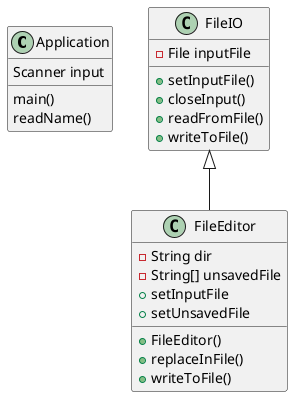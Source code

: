 @startuml
'https://plantuml.com/class-diagram

class Application {
    Scanner input
    main()
    readName()
}

class FileEditor {
    -String dir
    -String[] unsavedFile
    +FileEditor()
    +setInputFile
    +setUnsavedFile
    +replaceInFile()
    +writeToFile()
}

class FileIO {
    -File inputFile
    +setInputFile()
    +closeInput()
    +readFromFile()
    +writeToFile()
}

FileIO <|-- FileEditor

@enduml